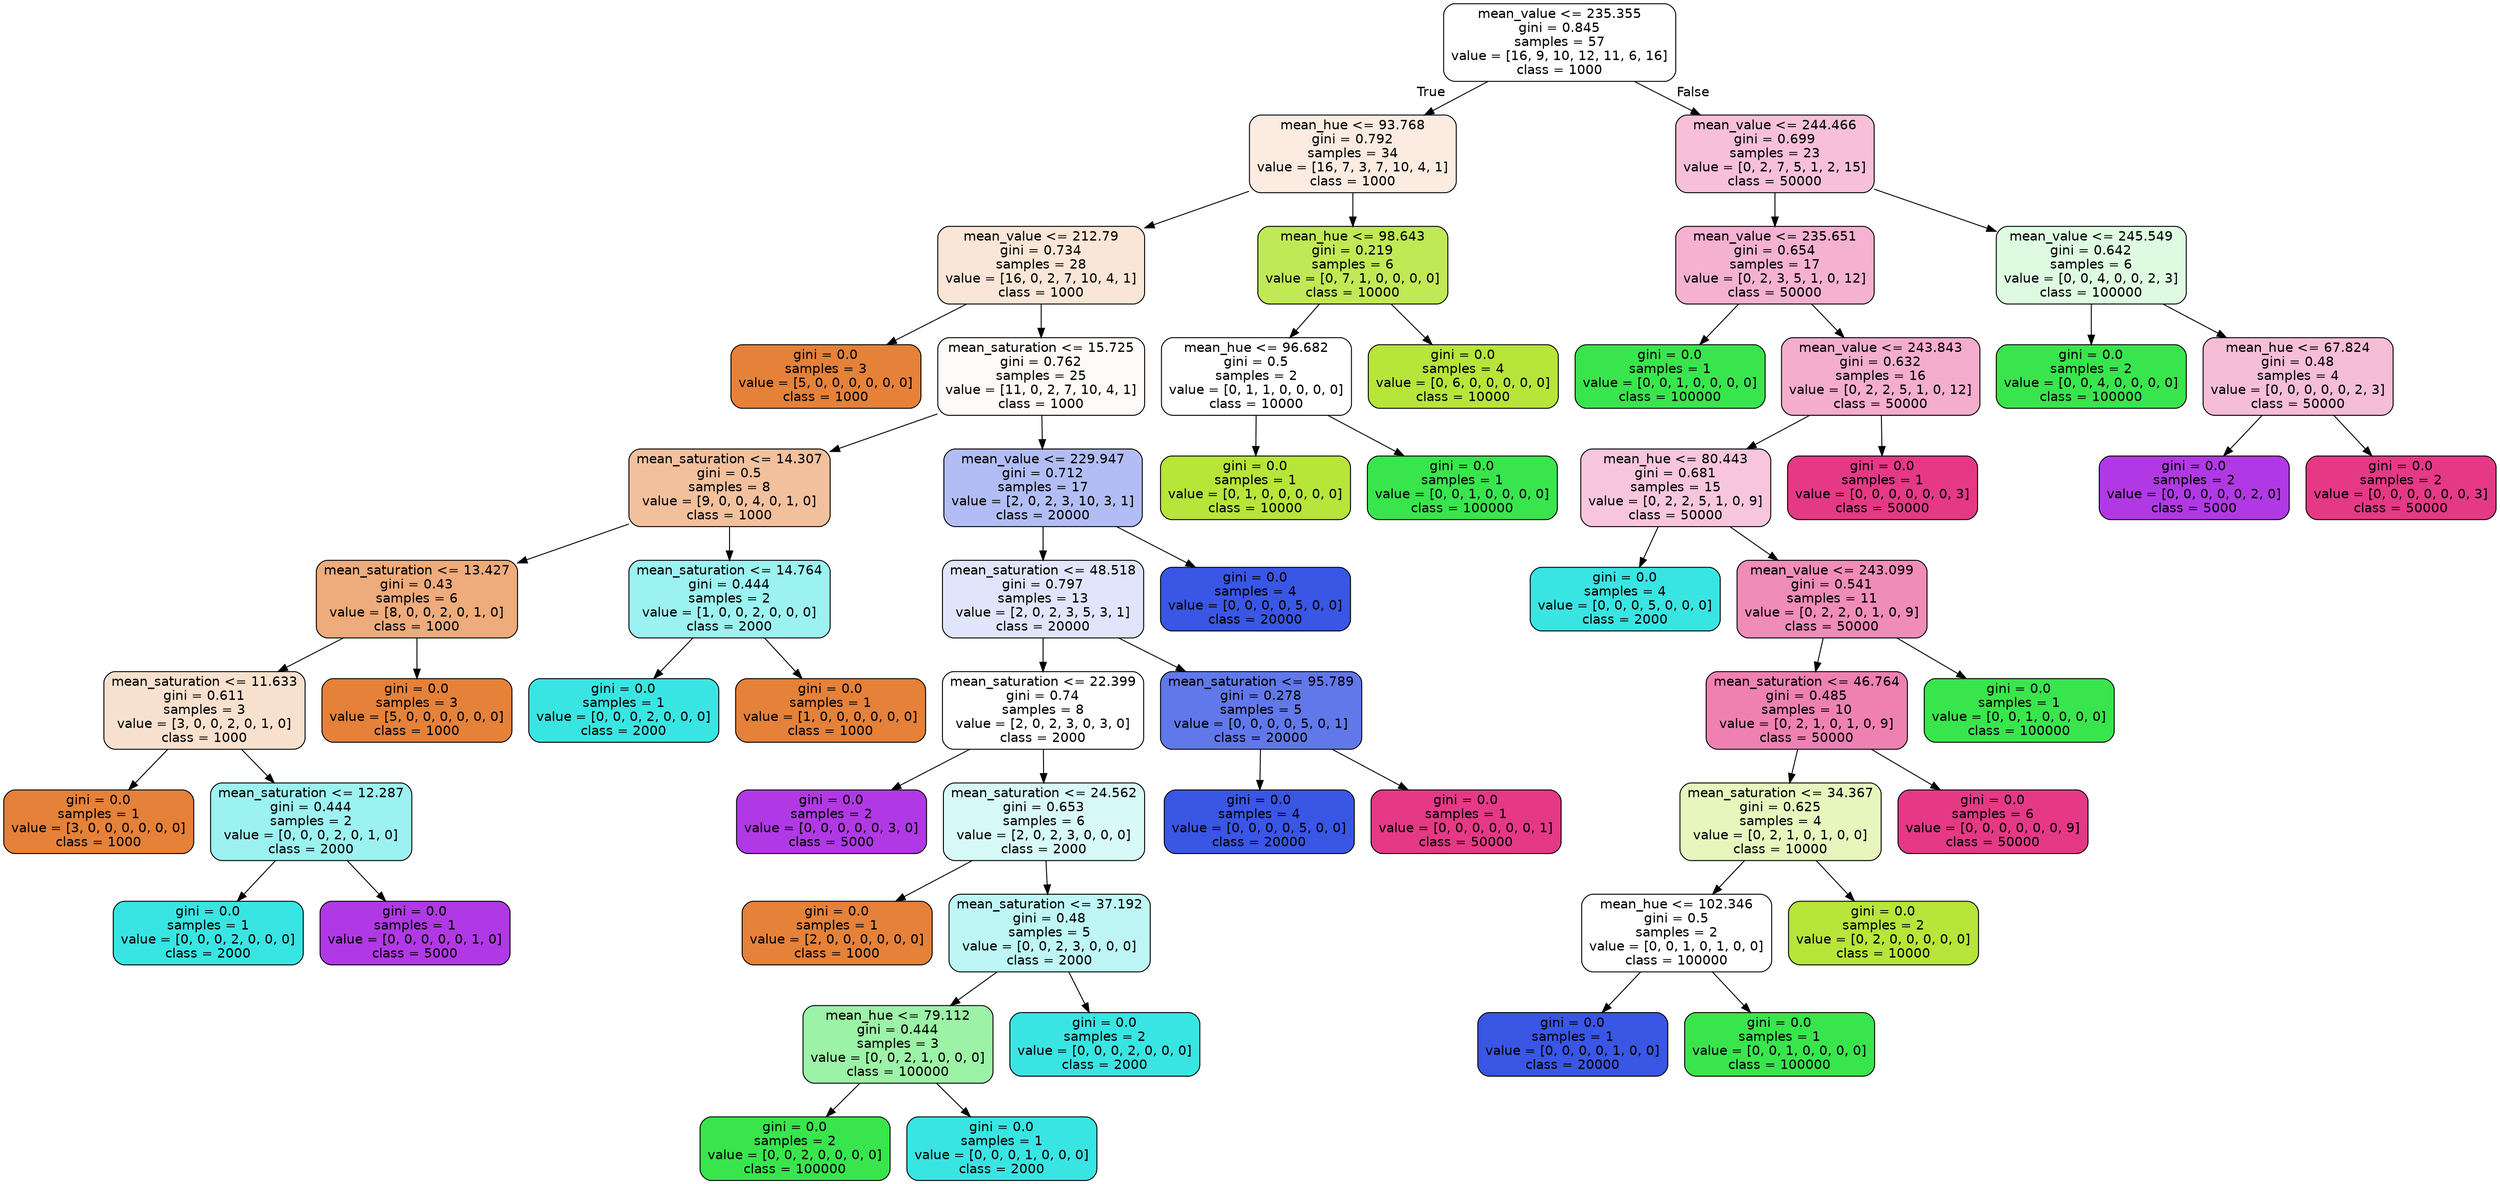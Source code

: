 digraph Tree {
node [shape=box, style="filled, rounded", color="black", fontname="helvetica"] ;
edge [fontname="helvetica"] ;
0 [label="mean_value <= 235.355\ngini = 0.845\nsamples = 57\nvalue = [16, 9, 10, 12, 11, 6, 16]\nclass = 1000", fillcolor="#ffffff"] ;
1 [label="mean_hue <= 93.768\ngini = 0.792\nsamples = 34\nvalue = [16, 7, 3, 7, 10, 4, 1]\nclass = 1000", fillcolor="#fbebe0"] ;
0 -> 1 [labeldistance=2.5, labelangle=45, headlabel="True"] ;
2 [label="mean_value <= 212.79\ngini = 0.734\nsamples = 28\nvalue = [16, 0, 2, 7, 10, 4, 1]\nclass = 1000", fillcolor="#fae6d7"] ;
1 -> 2 ;
3 [label="gini = 0.0\nsamples = 3\nvalue = [5, 0, 0, 0, 0, 0, 0]\nclass = 1000", fillcolor="#e58139"] ;
2 -> 3 ;
4 [label="mean_saturation <= 15.725\ngini = 0.762\nsamples = 25\nvalue = [11, 0, 2, 7, 10, 4, 1]\nclass = 1000", fillcolor="#fefaf7"] ;
2 -> 4 ;
5 [label="mean_saturation <= 14.307\ngini = 0.5\nsamples = 8\nvalue = [9, 0, 0, 4, 0, 1, 0]\nclass = 1000", fillcolor="#f2c09c"] ;
4 -> 5 ;
6 [label="mean_saturation <= 13.427\ngini = 0.43\nsamples = 6\nvalue = [8, 0, 0, 2, 0, 1, 0]\nclass = 1000", fillcolor="#eeab7b"] ;
5 -> 6 ;
7 [label="mean_saturation <= 11.633\ngini = 0.611\nsamples = 3\nvalue = [3, 0, 0, 2, 0, 1, 0]\nclass = 1000", fillcolor="#f8e0ce"] ;
6 -> 7 ;
8 [label="gini = 0.0\nsamples = 1\nvalue = [3, 0, 0, 0, 0, 0, 0]\nclass = 1000", fillcolor="#e58139"] ;
7 -> 8 ;
9 [label="mean_saturation <= 12.287\ngini = 0.444\nsamples = 2\nvalue = [0, 0, 0, 2, 0, 1, 0]\nclass = 2000", fillcolor="#9cf2f0"] ;
7 -> 9 ;
10 [label="gini = 0.0\nsamples = 1\nvalue = [0, 0, 0, 2, 0, 0, 0]\nclass = 2000", fillcolor="#39e5e2"] ;
9 -> 10 ;
11 [label="gini = 0.0\nsamples = 1\nvalue = [0, 0, 0, 0, 0, 1, 0]\nclass = 5000", fillcolor="#b139e5"] ;
9 -> 11 ;
12 [label="gini = 0.0\nsamples = 3\nvalue = [5, 0, 0, 0, 0, 0, 0]\nclass = 1000", fillcolor="#e58139"] ;
6 -> 12 ;
13 [label="mean_saturation <= 14.764\ngini = 0.444\nsamples = 2\nvalue = [1, 0, 0, 2, 0, 0, 0]\nclass = 2000", fillcolor="#9cf2f0"] ;
5 -> 13 ;
14 [label="gini = 0.0\nsamples = 1\nvalue = [0, 0, 0, 2, 0, 0, 0]\nclass = 2000", fillcolor="#39e5e2"] ;
13 -> 14 ;
15 [label="gini = 0.0\nsamples = 1\nvalue = [1, 0, 0, 0, 0, 0, 0]\nclass = 1000", fillcolor="#e58139"] ;
13 -> 15 ;
16 [label="mean_value <= 229.947\ngini = 0.712\nsamples = 17\nvalue = [2, 0, 2, 3, 10, 3, 1]\nclass = 20000", fillcolor="#b2bdf5"] ;
4 -> 16 ;
17 [label="mean_saturation <= 48.518\ngini = 0.797\nsamples = 13\nvalue = [2, 0, 2, 3, 5, 3, 1]\nclass = 20000", fillcolor="#e1e5fb"] ;
16 -> 17 ;
18 [label="mean_saturation <= 22.399\ngini = 0.74\nsamples = 8\nvalue = [2, 0, 2, 3, 0, 3, 0]\nclass = 2000", fillcolor="#ffffff"] ;
17 -> 18 ;
19 [label="gini = 0.0\nsamples = 2\nvalue = [0, 0, 0, 0, 0, 3, 0]\nclass = 5000", fillcolor="#b139e5"] ;
18 -> 19 ;
20 [label="mean_saturation <= 24.562\ngini = 0.653\nsamples = 6\nvalue = [2, 0, 2, 3, 0, 0, 0]\nclass = 2000", fillcolor="#d7faf9"] ;
18 -> 20 ;
21 [label="gini = 0.0\nsamples = 1\nvalue = [2, 0, 0, 0, 0, 0, 0]\nclass = 1000", fillcolor="#e58139"] ;
20 -> 21 ;
22 [label="mean_saturation <= 37.192\ngini = 0.48\nsamples = 5\nvalue = [0, 0, 2, 3, 0, 0, 0]\nclass = 2000", fillcolor="#bdf6f5"] ;
20 -> 22 ;
23 [label="mean_hue <= 79.112\ngini = 0.444\nsamples = 3\nvalue = [0, 0, 2, 1, 0, 0, 0]\nclass = 100000", fillcolor="#9cf2a6"] ;
22 -> 23 ;
24 [label="gini = 0.0\nsamples = 2\nvalue = [0, 0, 2, 0, 0, 0, 0]\nclass = 100000", fillcolor="#39e54d"] ;
23 -> 24 ;
25 [label="gini = 0.0\nsamples = 1\nvalue = [0, 0, 0, 1, 0, 0, 0]\nclass = 2000", fillcolor="#39e5e2"] ;
23 -> 25 ;
26 [label="gini = 0.0\nsamples = 2\nvalue = [0, 0, 0, 2, 0, 0, 0]\nclass = 2000", fillcolor="#39e5e2"] ;
22 -> 26 ;
27 [label="mean_saturation <= 95.789\ngini = 0.278\nsamples = 5\nvalue = [0, 0, 0, 0, 5, 0, 1]\nclass = 20000", fillcolor="#6178ea"] ;
17 -> 27 ;
28 [label="gini = 0.0\nsamples = 4\nvalue = [0, 0, 0, 0, 5, 0, 0]\nclass = 20000", fillcolor="#3956e5"] ;
27 -> 28 ;
29 [label="gini = 0.0\nsamples = 1\nvalue = [0, 0, 0, 0, 0, 0, 1]\nclass = 50000", fillcolor="#e53986"] ;
27 -> 29 ;
30 [label="gini = 0.0\nsamples = 4\nvalue = [0, 0, 0, 0, 5, 0, 0]\nclass = 20000", fillcolor="#3956e5"] ;
16 -> 30 ;
31 [label="mean_hue <= 98.643\ngini = 0.219\nsamples = 6\nvalue = [0, 7, 1, 0, 0, 0, 0]\nclass = 10000", fillcolor="#c1e955"] ;
1 -> 31 ;
32 [label="mean_hue <= 96.682\ngini = 0.5\nsamples = 2\nvalue = [0, 1, 1, 0, 0, 0, 0]\nclass = 10000", fillcolor="#ffffff"] ;
31 -> 32 ;
33 [label="gini = 0.0\nsamples = 1\nvalue = [0, 1, 0, 0, 0, 0, 0]\nclass = 10000", fillcolor="#b7e539"] ;
32 -> 33 ;
34 [label="gini = 0.0\nsamples = 1\nvalue = [0, 0, 1, 0, 0, 0, 0]\nclass = 100000", fillcolor="#39e54d"] ;
32 -> 34 ;
35 [label="gini = 0.0\nsamples = 4\nvalue = [0, 6, 0, 0, 0, 0, 0]\nclass = 10000", fillcolor="#b7e539"] ;
31 -> 35 ;
36 [label="mean_value <= 244.466\ngini = 0.699\nsamples = 23\nvalue = [0, 2, 7, 5, 1, 2, 15]\nclass = 50000", fillcolor="#f7c0d8"] ;
0 -> 36 [labeldistance=2.5, labelangle=-45, headlabel="False"] ;
37 [label="mean_value <= 235.651\ngini = 0.654\nsamples = 17\nvalue = [0, 2, 3, 5, 1, 0, 12]\nclass = 50000", fillcolor="#f5b2d0"] ;
36 -> 37 ;
38 [label="gini = 0.0\nsamples = 1\nvalue = [0, 0, 1, 0, 0, 0, 0]\nclass = 100000", fillcolor="#39e54d"] ;
37 -> 38 ;
39 [label="mean_value <= 243.843\ngini = 0.632\nsamples = 16\nvalue = [0, 2, 2, 5, 1, 0, 12]\nclass = 50000", fillcolor="#f4adcd"] ;
37 -> 39 ;
40 [label="mean_hue <= 80.443\ngini = 0.681\nsamples = 15\nvalue = [0, 2, 2, 5, 1, 0, 9]\nclass = 50000", fillcolor="#f8c6dc"] ;
39 -> 40 ;
41 [label="gini = 0.0\nsamples = 4\nvalue = [0, 0, 0, 5, 0, 0, 0]\nclass = 2000", fillcolor="#39e5e2"] ;
40 -> 41 ;
42 [label="mean_value <= 243.099\ngini = 0.541\nsamples = 11\nvalue = [0, 2, 2, 0, 1, 0, 9]\nclass = 50000", fillcolor="#f08cb8"] ;
40 -> 42 ;
43 [label="mean_saturation <= 46.764\ngini = 0.485\nsamples = 10\nvalue = [0, 2, 1, 0, 1, 0, 9]\nclass = 50000", fillcolor="#ee81b2"] ;
42 -> 43 ;
44 [label="mean_saturation <= 34.367\ngini = 0.625\nsamples = 4\nvalue = [0, 2, 1, 0, 1, 0, 0]\nclass = 10000", fillcolor="#e7f6bd"] ;
43 -> 44 ;
45 [label="mean_hue <= 102.346\ngini = 0.5\nsamples = 2\nvalue = [0, 0, 1, 0, 1, 0, 0]\nclass = 100000", fillcolor="#ffffff"] ;
44 -> 45 ;
46 [label="gini = 0.0\nsamples = 1\nvalue = [0, 0, 0, 0, 1, 0, 0]\nclass = 20000", fillcolor="#3956e5"] ;
45 -> 46 ;
47 [label="gini = 0.0\nsamples = 1\nvalue = [0, 0, 1, 0, 0, 0, 0]\nclass = 100000", fillcolor="#39e54d"] ;
45 -> 47 ;
48 [label="gini = 0.0\nsamples = 2\nvalue = [0, 2, 0, 0, 0, 0, 0]\nclass = 10000", fillcolor="#b7e539"] ;
44 -> 48 ;
49 [label="gini = 0.0\nsamples = 6\nvalue = [0, 0, 0, 0, 0, 0, 9]\nclass = 50000", fillcolor="#e53986"] ;
43 -> 49 ;
50 [label="gini = 0.0\nsamples = 1\nvalue = [0, 0, 1, 0, 0, 0, 0]\nclass = 100000", fillcolor="#39e54d"] ;
42 -> 50 ;
51 [label="gini = 0.0\nsamples = 1\nvalue = [0, 0, 0, 0, 0, 0, 3]\nclass = 50000", fillcolor="#e53986"] ;
39 -> 51 ;
52 [label="mean_value <= 245.549\ngini = 0.642\nsamples = 6\nvalue = [0, 0, 4, 0, 0, 2, 3]\nclass = 100000", fillcolor="#defbe1"] ;
36 -> 52 ;
53 [label="gini = 0.0\nsamples = 2\nvalue = [0, 0, 4, 0, 0, 0, 0]\nclass = 100000", fillcolor="#39e54d"] ;
52 -> 53 ;
54 [label="mean_hue <= 67.824\ngini = 0.48\nsamples = 4\nvalue = [0, 0, 0, 0, 0, 2, 3]\nclass = 50000", fillcolor="#f6bdd7"] ;
52 -> 54 ;
55 [label="gini = 0.0\nsamples = 2\nvalue = [0, 0, 0, 0, 0, 2, 0]\nclass = 5000", fillcolor="#b139e5"] ;
54 -> 55 ;
56 [label="gini = 0.0\nsamples = 2\nvalue = [0, 0, 0, 0, 0, 0, 3]\nclass = 50000", fillcolor="#e53986"] ;
54 -> 56 ;
}